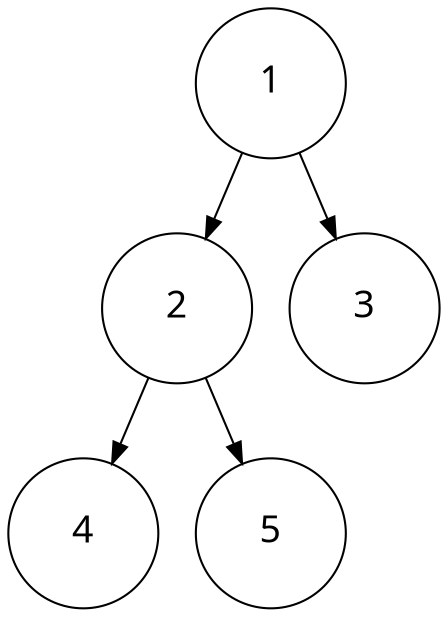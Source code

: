 digraph {
	name=Tree rankdir=TB
	1 [label=<<FONT POINT-SIZE="18" FACE="ubuntu">1</FONT><BR ALIGN="CENTER"/>> height=1 shape=circle width=1]
	1 -> 2
	1 -> 3
	2 [label=<<FONT POINT-SIZE="18" FACE="ubuntu">2</FONT><BR ALIGN="CENTER"/>> height=1 shape=circle width=1]
	2 -> 4
	2 -> 5
	4 [label=<<FONT POINT-SIZE="18" FACE="ubuntu">4</FONT><BR ALIGN="CENTER"/>> height=1 shape=circle width=1]
	5 [label=<<FONT POINT-SIZE="18" FACE="ubuntu">5</FONT><BR ALIGN="CENTER"/>> height=1 shape=circle width=1]
	3 [label=<<FONT POINT-SIZE="18" FACE="ubuntu">3</FONT><BR ALIGN="CENTER"/>> height=1 shape=circle width=1]
}
